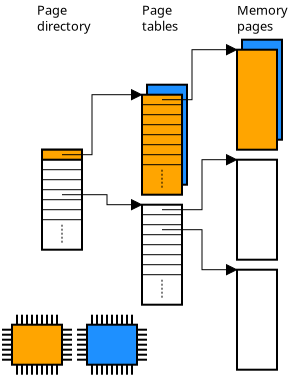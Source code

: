 <?xml version="1.0" encoding="UTF-8"?>
<dia:diagram xmlns:dia="http://www.lysator.liu.se/~alla/dia/">
  <dia:layer name="Background" visible="true">
    <dia:object type="Standard - Box" version="0" id="O0">
      <dia:attribute name="obj_pos">
        <dia:point val="10.25,8"/>
      </dia:attribute>
      <dia:attribute name="obj_bb">
        <dia:rectangle val="10.2,7.95;12.3,13.05"/>
      </dia:attribute>
      <dia:attribute name="elem_corner">
        <dia:point val="10.25,8"/>
      </dia:attribute>
      <dia:attribute name="elem_width">
        <dia:real val="2"/>
      </dia:attribute>
      <dia:attribute name="elem_height">
        <dia:real val="5"/>
      </dia:attribute>
      <dia:attribute name="show_background">
        <dia:boolean val="true"/>
      </dia:attribute>
    </dia:object>
    <dia:object type="Standard - Line" version="0" id="O1">
      <dia:attribute name="obj_pos">
        <dia:point val="10.25,8.5"/>
      </dia:attribute>
      <dia:attribute name="obj_bb">
        <dia:rectangle val="10.225,8.475;12.275,8.525"/>
      </dia:attribute>
      <dia:attribute name="conn_endpoints">
        <dia:point val="10.25,8.5"/>
        <dia:point val="12.25,8.5"/>
      </dia:attribute>
      <dia:attribute name="numcp">
        <dia:int val="1"/>
      </dia:attribute>
      <dia:attribute name="line_width">
        <dia:real val="0.05"/>
      </dia:attribute>
    </dia:object>
    <dia:object type="Standard - Line" version="0" id="O2">
      <dia:attribute name="obj_pos">
        <dia:point val="10.25,9"/>
      </dia:attribute>
      <dia:attribute name="obj_bb">
        <dia:rectangle val="10.225,8.975;12.275,9.025"/>
      </dia:attribute>
      <dia:attribute name="conn_endpoints">
        <dia:point val="10.25,9"/>
        <dia:point val="12.25,9"/>
      </dia:attribute>
      <dia:attribute name="numcp">
        <dia:int val="1"/>
      </dia:attribute>
      <dia:attribute name="line_width">
        <dia:real val="0.05"/>
      </dia:attribute>
    </dia:object>
    <dia:object type="Standard - Line" version="0" id="O3">
      <dia:attribute name="obj_pos">
        <dia:point val="10.25,9.5"/>
      </dia:attribute>
      <dia:attribute name="obj_bb">
        <dia:rectangle val="10.225,9.475;12.275,9.525"/>
      </dia:attribute>
      <dia:attribute name="conn_endpoints">
        <dia:point val="10.25,9.5"/>
        <dia:point val="12.25,9.5"/>
      </dia:attribute>
      <dia:attribute name="numcp">
        <dia:int val="1"/>
      </dia:attribute>
      <dia:attribute name="line_width">
        <dia:real val="0.05"/>
      </dia:attribute>
    </dia:object>
    <dia:object type="Standard - Line" version="0" id="O4">
      <dia:attribute name="obj_pos">
        <dia:point val="10.25,10"/>
      </dia:attribute>
      <dia:attribute name="obj_bb">
        <dia:rectangle val="10.225,9.975;12.275,10.025"/>
      </dia:attribute>
      <dia:attribute name="conn_endpoints">
        <dia:point val="10.25,10"/>
        <dia:point val="12.25,10"/>
      </dia:attribute>
      <dia:attribute name="numcp">
        <dia:int val="1"/>
      </dia:attribute>
      <dia:attribute name="line_width">
        <dia:real val="0.05"/>
      </dia:attribute>
    </dia:object>
    <dia:object type="Standard - Line" version="0" id="O5">
      <dia:attribute name="obj_pos">
        <dia:point val="10.25,10.5"/>
      </dia:attribute>
      <dia:attribute name="obj_bb">
        <dia:rectangle val="10.225,10.475;12.275,10.525"/>
      </dia:attribute>
      <dia:attribute name="conn_endpoints">
        <dia:point val="10.25,10.5"/>
        <dia:point val="12.25,10.5"/>
      </dia:attribute>
      <dia:attribute name="numcp">
        <dia:int val="1"/>
      </dia:attribute>
      <dia:attribute name="line_width">
        <dia:real val="0.05"/>
      </dia:attribute>
      <dia:connections>
        <dia:connection handle="0" to="O0" connection="3"/>
        <dia:connection handle="1" to="O0" connection="4"/>
      </dia:connections>
    </dia:object>
    <dia:object type="Standard - Line" version="0" id="O6">
      <dia:attribute name="obj_pos">
        <dia:point val="10.25,11"/>
      </dia:attribute>
      <dia:attribute name="obj_bb">
        <dia:rectangle val="10.225,10.975;12.275,11.025"/>
      </dia:attribute>
      <dia:attribute name="conn_endpoints">
        <dia:point val="10.25,11"/>
        <dia:point val="12.25,11"/>
      </dia:attribute>
      <dia:attribute name="numcp">
        <dia:int val="1"/>
      </dia:attribute>
      <dia:attribute name="line_width">
        <dia:real val="0.05"/>
      </dia:attribute>
    </dia:object>
    <dia:object type="Standard - Line" version="0" id="O7">
      <dia:attribute name="obj_pos">
        <dia:point val="10.25,11.5"/>
      </dia:attribute>
      <dia:attribute name="obj_bb">
        <dia:rectangle val="10.225,11.475;12.275,11.525"/>
      </dia:attribute>
      <dia:attribute name="conn_endpoints">
        <dia:point val="10.25,11.5"/>
        <dia:point val="12.25,11.5"/>
      </dia:attribute>
      <dia:attribute name="numcp">
        <dia:int val="1"/>
      </dia:attribute>
      <dia:attribute name="line_width">
        <dia:real val="0.05"/>
      </dia:attribute>
    </dia:object>
    <dia:object type="Standard - Box" version="0" id="O8">
      <dia:attribute name="obj_pos">
        <dia:point val="15.25,10.75"/>
      </dia:attribute>
      <dia:attribute name="obj_bb">
        <dia:rectangle val="15.2,10.7;17.3,15.8"/>
      </dia:attribute>
      <dia:attribute name="elem_corner">
        <dia:point val="15.25,10.75"/>
      </dia:attribute>
      <dia:attribute name="elem_width">
        <dia:real val="2"/>
      </dia:attribute>
      <dia:attribute name="elem_height">
        <dia:real val="5"/>
      </dia:attribute>
      <dia:attribute name="show_background">
        <dia:boolean val="true"/>
      </dia:attribute>
    </dia:object>
    <dia:object type="Standard - Line" version="0" id="O9">
      <dia:attribute name="obj_pos">
        <dia:point val="15.25,11.25"/>
      </dia:attribute>
      <dia:attribute name="obj_bb">
        <dia:rectangle val="15.225,11.225;17.275,11.275"/>
      </dia:attribute>
      <dia:attribute name="conn_endpoints">
        <dia:point val="15.25,11.25"/>
        <dia:point val="17.25,11.25"/>
      </dia:attribute>
      <dia:attribute name="numcp">
        <dia:int val="1"/>
      </dia:attribute>
      <dia:attribute name="line_width">
        <dia:real val="0.05"/>
      </dia:attribute>
    </dia:object>
    <dia:object type="Standard - Line" version="0" id="O10">
      <dia:attribute name="obj_pos">
        <dia:point val="15.25,11.75"/>
      </dia:attribute>
      <dia:attribute name="obj_bb">
        <dia:rectangle val="15.225,11.725;17.275,11.775"/>
      </dia:attribute>
      <dia:attribute name="conn_endpoints">
        <dia:point val="15.25,11.75"/>
        <dia:point val="17.25,11.75"/>
      </dia:attribute>
      <dia:attribute name="numcp">
        <dia:int val="1"/>
      </dia:attribute>
      <dia:attribute name="line_width">
        <dia:real val="0.05"/>
      </dia:attribute>
    </dia:object>
    <dia:object type="Standard - Line" version="0" id="O11">
      <dia:attribute name="obj_pos">
        <dia:point val="15.25,12.25"/>
      </dia:attribute>
      <dia:attribute name="obj_bb">
        <dia:rectangle val="15.225,12.225;17.275,12.275"/>
      </dia:attribute>
      <dia:attribute name="conn_endpoints">
        <dia:point val="15.25,12.25"/>
        <dia:point val="17.25,12.25"/>
      </dia:attribute>
      <dia:attribute name="numcp">
        <dia:int val="1"/>
      </dia:attribute>
      <dia:attribute name="line_width">
        <dia:real val="0.05"/>
      </dia:attribute>
    </dia:object>
    <dia:object type="Standard - Line" version="0" id="O12">
      <dia:attribute name="obj_pos">
        <dia:point val="15.25,12.75"/>
      </dia:attribute>
      <dia:attribute name="obj_bb">
        <dia:rectangle val="15.225,12.725;17.275,12.775"/>
      </dia:attribute>
      <dia:attribute name="conn_endpoints">
        <dia:point val="15.25,12.75"/>
        <dia:point val="17.25,12.75"/>
      </dia:attribute>
      <dia:attribute name="numcp">
        <dia:int val="1"/>
      </dia:attribute>
      <dia:attribute name="line_width">
        <dia:real val="0.05"/>
      </dia:attribute>
    </dia:object>
    <dia:object type="Standard - Line" version="0" id="O13">
      <dia:attribute name="obj_pos">
        <dia:point val="15.25,13.25"/>
      </dia:attribute>
      <dia:attribute name="obj_bb">
        <dia:rectangle val="15.225,13.225;17.275,13.275"/>
      </dia:attribute>
      <dia:attribute name="conn_endpoints">
        <dia:point val="15.25,13.25"/>
        <dia:point val="17.25,13.25"/>
      </dia:attribute>
      <dia:attribute name="numcp">
        <dia:int val="1"/>
      </dia:attribute>
      <dia:attribute name="line_width">
        <dia:real val="0.05"/>
      </dia:attribute>
      <dia:connections>
        <dia:connection handle="0" to="O8" connection="3"/>
        <dia:connection handle="1" to="O8" connection="4"/>
      </dia:connections>
    </dia:object>
    <dia:object type="Standard - Line" version="0" id="O14">
      <dia:attribute name="obj_pos">
        <dia:point val="15.25,13.75"/>
      </dia:attribute>
      <dia:attribute name="obj_bb">
        <dia:rectangle val="15.225,13.725;17.275,13.775"/>
      </dia:attribute>
      <dia:attribute name="conn_endpoints">
        <dia:point val="15.25,13.75"/>
        <dia:point val="17.25,13.75"/>
      </dia:attribute>
      <dia:attribute name="numcp">
        <dia:int val="1"/>
      </dia:attribute>
      <dia:attribute name="line_width">
        <dia:real val="0.05"/>
      </dia:attribute>
    </dia:object>
    <dia:object type="Standard - Line" version="0" id="O15">
      <dia:attribute name="obj_pos">
        <dia:point val="15.25,14.25"/>
      </dia:attribute>
      <dia:attribute name="obj_bb">
        <dia:rectangle val="15.225,14.225;17.275,14.275"/>
      </dia:attribute>
      <dia:attribute name="conn_endpoints">
        <dia:point val="15.25,14.25"/>
        <dia:point val="17.25,14.25"/>
      </dia:attribute>
      <dia:attribute name="numcp">
        <dia:int val="1"/>
      </dia:attribute>
      <dia:attribute name="line_width">
        <dia:real val="0.05"/>
      </dia:attribute>
    </dia:object>
    <dia:object type="Standard - PolyLine" version="0" id="O16">
      <dia:attribute name="obj_pos">
        <dia:point val="11.25,10.25"/>
      </dia:attribute>
      <dia:attribute name="obj_bb">
        <dia:rectangle val="11.225,10.225;15.275,11.25"/>
      </dia:attribute>
      <dia:attribute name="poly_points">
        <dia:point val="11.25,10.25"/>
        <dia:point val="13.5,10.25"/>
        <dia:point val="13.5,10.75"/>
        <dia:point val="15.25,10.75"/>
      </dia:attribute>
      <dia:attribute name="line_width">
        <dia:real val="0.05"/>
      </dia:attribute>
      <dia:attribute name="end_arrow">
        <dia:enum val="3"/>
      </dia:attribute>
      <dia:attribute name="end_arrow_length">
        <dia:real val="0.5"/>
      </dia:attribute>
      <dia:attribute name="end_arrow_width">
        <dia:real val="0.5"/>
      </dia:attribute>
      <dia:connections>
        <dia:connection handle="3" to="O8" connection="0"/>
      </dia:connections>
    </dia:object>
    <dia:object type="Standard - Line" version="0" id="O17">
      <dia:attribute name="obj_pos">
        <dia:point val="11.25,11.75"/>
      </dia:attribute>
      <dia:attribute name="obj_bb">
        <dia:rectangle val="11.225,11.725;11.275,12.775"/>
      </dia:attribute>
      <dia:attribute name="conn_endpoints">
        <dia:point val="11.25,11.75"/>
        <dia:point val="11.25,12.75"/>
      </dia:attribute>
      <dia:attribute name="numcp">
        <dia:int val="1"/>
      </dia:attribute>
      <dia:attribute name="line_width">
        <dia:real val="0.05"/>
      </dia:attribute>
      <dia:attribute name="line_style">
        <dia:enum val="4"/>
      </dia:attribute>
    </dia:object>
    <dia:object type="Standard - Text" version="0" id="O18">
      <dia:attribute name="obj_pos">
        <dia:point val="10,1.25"/>
      </dia:attribute>
      <dia:attribute name="obj_bb">
        <dia:rectangle val="10,0.6;12.75,2.35"/>
      </dia:attribute>
      <dia:attribute name="text">
        <dia:composite type="text">
          <dia:attribute name="string">
            <dia:string>#Page
directory#</dia:string>
          </dia:attribute>
          <dia:attribute name="font">
            <dia:font family="sans" style="0" name="Helvetica"/>
          </dia:attribute>
          <dia:attribute name="height">
            <dia:real val="0.8"/>
          </dia:attribute>
          <dia:attribute name="pos">
            <dia:point val="10,1.25"/>
          </dia:attribute>
          <dia:attribute name="color">
            <dia:color val="#000000"/>
          </dia:attribute>
          <dia:attribute name="alignment">
            <dia:enum val="0"/>
          </dia:attribute>
        </dia:composite>
      </dia:attribute>
    </dia:object>
    <dia:object type="Standard - Text" version="0" id="O19">
      <dia:attribute name="obj_pos">
        <dia:point val="15.25,1.25"/>
      </dia:attribute>
      <dia:attribute name="obj_bb">
        <dia:rectangle val="15.25,0.6;17.2,2.35"/>
      </dia:attribute>
      <dia:attribute name="text">
        <dia:composite type="text">
          <dia:attribute name="string">
            <dia:string>#Page
tables#</dia:string>
          </dia:attribute>
          <dia:attribute name="font">
            <dia:font family="sans" style="0" name="Helvetica"/>
          </dia:attribute>
          <dia:attribute name="height">
            <dia:real val="0.8"/>
          </dia:attribute>
          <dia:attribute name="pos">
            <dia:point val="15.25,1.25"/>
          </dia:attribute>
          <dia:attribute name="color">
            <dia:color val="#000000"/>
          </dia:attribute>
          <dia:attribute name="alignment">
            <dia:enum val="0"/>
          </dia:attribute>
        </dia:composite>
      </dia:attribute>
    </dia:object>
    <dia:object type="Standard - Text" version="0" id="O20">
      <dia:attribute name="obj_pos">
        <dia:point val="20,1.25"/>
      </dia:attribute>
      <dia:attribute name="obj_bb">
        <dia:rectangle val="20,0.6;22.45,2.35"/>
      </dia:attribute>
      <dia:attribute name="text">
        <dia:composite type="text">
          <dia:attribute name="string">
            <dia:string>#Memory
pages#</dia:string>
          </dia:attribute>
          <dia:attribute name="font">
            <dia:font family="sans" style="0" name="Helvetica"/>
          </dia:attribute>
          <dia:attribute name="height">
            <dia:real val="0.8"/>
          </dia:attribute>
          <dia:attribute name="pos">
            <dia:point val="20,1.25"/>
          </dia:attribute>
          <dia:attribute name="color">
            <dia:color val="#000000"/>
          </dia:attribute>
          <dia:attribute name="alignment">
            <dia:enum val="0"/>
          </dia:attribute>
        </dia:composite>
      </dia:attribute>
    </dia:object>
    <dia:object type="Standard - Box" version="0" id="O21">
      <dia:attribute name="obj_pos">
        <dia:point val="20,8.5"/>
      </dia:attribute>
      <dia:attribute name="obj_bb">
        <dia:rectangle val="19.95,8.45;22.05,13.55"/>
      </dia:attribute>
      <dia:attribute name="elem_corner">
        <dia:point val="20,8.5"/>
      </dia:attribute>
      <dia:attribute name="elem_width">
        <dia:real val="2"/>
      </dia:attribute>
      <dia:attribute name="elem_height">
        <dia:real val="5"/>
      </dia:attribute>
      <dia:attribute name="show_background">
        <dia:boolean val="true"/>
      </dia:attribute>
    </dia:object>
    <dia:object type="Standard - PolyLine" version="0" id="O22">
      <dia:attribute name="obj_pos">
        <dia:point val="16.25,11"/>
      </dia:attribute>
      <dia:attribute name="obj_bb">
        <dia:rectangle val="16.225,8;20.025,11.025"/>
      </dia:attribute>
      <dia:attribute name="poly_points">
        <dia:point val="16.25,11"/>
        <dia:point val="18.25,11"/>
        <dia:point val="18.25,8.5"/>
        <dia:point val="20,8.5"/>
      </dia:attribute>
      <dia:attribute name="line_width">
        <dia:real val="0.05"/>
      </dia:attribute>
      <dia:attribute name="end_arrow">
        <dia:enum val="3"/>
      </dia:attribute>
      <dia:attribute name="end_arrow_length">
        <dia:real val="0.5"/>
      </dia:attribute>
      <dia:attribute name="end_arrow_width">
        <dia:real val="0.5"/>
      </dia:attribute>
      <dia:connections>
        <dia:connection handle="3" to="O21" connection="0"/>
      </dia:connections>
    </dia:object>
    <dia:object type="Standard - Box" version="0" id="O23">
      <dia:attribute name="obj_pos">
        <dia:point val="20,14"/>
      </dia:attribute>
      <dia:attribute name="obj_bb">
        <dia:rectangle val="19.95,13.95;22.05,19.05"/>
      </dia:attribute>
      <dia:attribute name="elem_corner">
        <dia:point val="20,14"/>
      </dia:attribute>
      <dia:attribute name="elem_width">
        <dia:real val="2"/>
      </dia:attribute>
      <dia:attribute name="elem_height">
        <dia:real val="5"/>
      </dia:attribute>
      <dia:attribute name="show_background">
        <dia:boolean val="true"/>
      </dia:attribute>
    </dia:object>
    <dia:object type="Standard - PolyLine" version="0" id="O24">
      <dia:attribute name="obj_pos">
        <dia:point val="16.25,12"/>
      </dia:attribute>
      <dia:attribute name="obj_bb">
        <dia:rectangle val="16.225,11.975;20.025,14.5"/>
      </dia:attribute>
      <dia:attribute name="poly_points">
        <dia:point val="16.25,12"/>
        <dia:point val="18.25,12"/>
        <dia:point val="18.25,14"/>
        <dia:point val="20,14"/>
      </dia:attribute>
      <dia:attribute name="line_width">
        <dia:real val="0.05"/>
      </dia:attribute>
      <dia:attribute name="end_arrow">
        <dia:enum val="3"/>
      </dia:attribute>
      <dia:attribute name="end_arrow_length">
        <dia:real val="0.5"/>
      </dia:attribute>
      <dia:attribute name="end_arrow_width">
        <dia:real val="0.5"/>
      </dia:attribute>
      <dia:connections>
        <dia:connection handle="3" to="O23" connection="0"/>
      </dia:connections>
    </dia:object>
    <dia:object type="Standard - Line" version="0" id="O25">
      <dia:attribute name="obj_pos">
        <dia:point val="16.25,14.5"/>
      </dia:attribute>
      <dia:attribute name="obj_bb">
        <dia:rectangle val="16.225,14.475;16.275,15.525"/>
      </dia:attribute>
      <dia:attribute name="conn_endpoints">
        <dia:point val="16.25,14.5"/>
        <dia:point val="16.25,15.5"/>
      </dia:attribute>
      <dia:attribute name="numcp">
        <dia:int val="1"/>
      </dia:attribute>
      <dia:attribute name="line_width">
        <dia:real val="0.05"/>
      </dia:attribute>
      <dia:attribute name="line_style">
        <dia:enum val="4"/>
      </dia:attribute>
    </dia:object>
    <dia:object type="Standard - Box" version="0" id="O26">
      <dia:attribute name="obj_pos">
        <dia:point val="8.75,16.75"/>
      </dia:attribute>
      <dia:attribute name="obj_bb">
        <dia:rectangle val="8.7,16.7;11.3,18.8"/>
      </dia:attribute>
      <dia:attribute name="elem_corner">
        <dia:point val="8.75,16.75"/>
      </dia:attribute>
      <dia:attribute name="elem_width">
        <dia:real val="2.5"/>
      </dia:attribute>
      <dia:attribute name="elem_height">
        <dia:real val="2"/>
      </dia:attribute>
      <dia:attribute name="inner_color">
        <dia:color val="#ffa500"/>
      </dia:attribute>
      <dia:attribute name="show_background">
        <dia:boolean val="true"/>
      </dia:attribute>
    </dia:object>
    <dia:object type="Standard - Line" version="0" id="O27">
      <dia:attribute name="obj_pos">
        <dia:point val="9,16.75"/>
      </dia:attribute>
      <dia:attribute name="obj_bb">
        <dia:rectangle val="8.95,16.2;9.05,16.8"/>
      </dia:attribute>
      <dia:attribute name="conn_endpoints">
        <dia:point val="9,16.75"/>
        <dia:point val="9,16.25"/>
      </dia:attribute>
      <dia:attribute name="numcp">
        <dia:int val="1"/>
      </dia:attribute>
    </dia:object>
    <dia:object type="Standard - Line" version="0" id="O28">
      <dia:attribute name="obj_pos">
        <dia:point val="9.25,16.75"/>
      </dia:attribute>
      <dia:attribute name="obj_bb">
        <dia:rectangle val="9.2,16.2;9.3,16.8"/>
      </dia:attribute>
      <dia:attribute name="conn_endpoints">
        <dia:point val="9.25,16.75"/>
        <dia:point val="9.25,16.25"/>
      </dia:attribute>
      <dia:attribute name="numcp">
        <dia:int val="1"/>
      </dia:attribute>
    </dia:object>
    <dia:object type="Standard - Line" version="0" id="O29">
      <dia:attribute name="obj_pos">
        <dia:point val="9.5,16.75"/>
      </dia:attribute>
      <dia:attribute name="obj_bb">
        <dia:rectangle val="9.45,16.2;9.55,16.8"/>
      </dia:attribute>
      <dia:attribute name="conn_endpoints">
        <dia:point val="9.5,16.75"/>
        <dia:point val="9.5,16.25"/>
      </dia:attribute>
      <dia:attribute name="numcp">
        <dia:int val="1"/>
      </dia:attribute>
    </dia:object>
    <dia:object type="Standard - Line" version="0" id="O30">
      <dia:attribute name="obj_pos">
        <dia:point val="9.75,16.75"/>
      </dia:attribute>
      <dia:attribute name="obj_bb">
        <dia:rectangle val="9.7,16.2;9.8,16.8"/>
      </dia:attribute>
      <dia:attribute name="conn_endpoints">
        <dia:point val="9.75,16.75"/>
        <dia:point val="9.75,16.25"/>
      </dia:attribute>
      <dia:attribute name="numcp">
        <dia:int val="1"/>
      </dia:attribute>
    </dia:object>
    <dia:object type="Standard - Line" version="0" id="O31">
      <dia:attribute name="obj_pos">
        <dia:point val="10,16.75"/>
      </dia:attribute>
      <dia:attribute name="obj_bb">
        <dia:rectangle val="9.95,16.2;10.05,16.8"/>
      </dia:attribute>
      <dia:attribute name="conn_endpoints">
        <dia:point val="10,16.75"/>
        <dia:point val="10,16.25"/>
      </dia:attribute>
      <dia:attribute name="numcp">
        <dia:int val="1"/>
      </dia:attribute>
      <dia:connections>
        <dia:connection handle="0" to="O26" connection="1"/>
      </dia:connections>
    </dia:object>
    <dia:object type="Standard - Line" version="0" id="O32">
      <dia:attribute name="obj_pos">
        <dia:point val="10.25,16.75"/>
      </dia:attribute>
      <dia:attribute name="obj_bb">
        <dia:rectangle val="10.2,16.2;10.3,16.8"/>
      </dia:attribute>
      <dia:attribute name="conn_endpoints">
        <dia:point val="10.25,16.75"/>
        <dia:point val="10.25,16.25"/>
      </dia:attribute>
      <dia:attribute name="numcp">
        <dia:int val="1"/>
      </dia:attribute>
    </dia:object>
    <dia:object type="Standard - Line" version="0" id="O33">
      <dia:attribute name="obj_pos">
        <dia:point val="10.5,16.75"/>
      </dia:attribute>
      <dia:attribute name="obj_bb">
        <dia:rectangle val="10.45,16.2;10.55,16.8"/>
      </dia:attribute>
      <dia:attribute name="conn_endpoints">
        <dia:point val="10.5,16.75"/>
        <dia:point val="10.5,16.25"/>
      </dia:attribute>
      <dia:attribute name="numcp">
        <dia:int val="1"/>
      </dia:attribute>
    </dia:object>
    <dia:object type="Standard - Line" version="0" id="O34">
      <dia:attribute name="obj_pos">
        <dia:point val="10.75,16.75"/>
      </dia:attribute>
      <dia:attribute name="obj_bb">
        <dia:rectangle val="10.7,16.2;10.8,16.8"/>
      </dia:attribute>
      <dia:attribute name="conn_endpoints">
        <dia:point val="10.75,16.75"/>
        <dia:point val="10.75,16.25"/>
      </dia:attribute>
      <dia:attribute name="numcp">
        <dia:int val="1"/>
      </dia:attribute>
    </dia:object>
    <dia:object type="Standard - Line" version="0" id="O35">
      <dia:attribute name="obj_pos">
        <dia:point val="11,16.75"/>
      </dia:attribute>
      <dia:attribute name="obj_bb">
        <dia:rectangle val="10.95,16.2;11.05,16.8"/>
      </dia:attribute>
      <dia:attribute name="conn_endpoints">
        <dia:point val="11,16.75"/>
        <dia:point val="11,16.25"/>
      </dia:attribute>
      <dia:attribute name="numcp">
        <dia:int val="1"/>
      </dia:attribute>
    </dia:object>
    <dia:object type="Standard - Line" version="0" id="O36">
      <dia:attribute name="obj_pos">
        <dia:point val="8.75,17"/>
      </dia:attribute>
      <dia:attribute name="obj_bb">
        <dia:rectangle val="8.2,16.95;8.8,17.05"/>
      </dia:attribute>
      <dia:attribute name="conn_endpoints">
        <dia:point val="8.75,17"/>
        <dia:point val="8.25,17"/>
      </dia:attribute>
      <dia:attribute name="numcp">
        <dia:int val="1"/>
      </dia:attribute>
    </dia:object>
    <dia:object type="Standard - Line" version="0" id="O37">
      <dia:attribute name="obj_pos">
        <dia:point val="8.75,17.25"/>
      </dia:attribute>
      <dia:attribute name="obj_bb">
        <dia:rectangle val="8.2,17.2;8.8,17.3"/>
      </dia:attribute>
      <dia:attribute name="conn_endpoints">
        <dia:point val="8.75,17.25"/>
        <dia:point val="8.25,17.25"/>
      </dia:attribute>
      <dia:attribute name="numcp">
        <dia:int val="1"/>
      </dia:attribute>
    </dia:object>
    <dia:object type="Standard - Line" version="0" id="O38">
      <dia:attribute name="obj_pos">
        <dia:point val="8.75,17.5"/>
      </dia:attribute>
      <dia:attribute name="obj_bb">
        <dia:rectangle val="8.2,17.45;8.8,17.55"/>
      </dia:attribute>
      <dia:attribute name="conn_endpoints">
        <dia:point val="8.75,17.5"/>
        <dia:point val="8.25,17.5"/>
      </dia:attribute>
      <dia:attribute name="numcp">
        <dia:int val="1"/>
      </dia:attribute>
    </dia:object>
    <dia:object type="Standard - Line" version="0" id="O39">
      <dia:attribute name="obj_pos">
        <dia:point val="8.75,17.75"/>
      </dia:attribute>
      <dia:attribute name="obj_bb">
        <dia:rectangle val="8.2,17.7;8.8,17.8"/>
      </dia:attribute>
      <dia:attribute name="conn_endpoints">
        <dia:point val="8.75,17.75"/>
        <dia:point val="8.25,17.75"/>
      </dia:attribute>
      <dia:attribute name="numcp">
        <dia:int val="1"/>
      </dia:attribute>
      <dia:connections>
        <dia:connection handle="0" to="O26" connection="3"/>
      </dia:connections>
    </dia:object>
    <dia:object type="Standard - Line" version="0" id="O40">
      <dia:attribute name="obj_pos">
        <dia:point val="8.75,18"/>
      </dia:attribute>
      <dia:attribute name="obj_bb">
        <dia:rectangle val="8.2,17.95;8.8,18.05"/>
      </dia:attribute>
      <dia:attribute name="conn_endpoints">
        <dia:point val="8.75,18"/>
        <dia:point val="8.25,18"/>
      </dia:attribute>
      <dia:attribute name="numcp">
        <dia:int val="1"/>
      </dia:attribute>
    </dia:object>
    <dia:object type="Standard - Line" version="0" id="O41">
      <dia:attribute name="obj_pos">
        <dia:point val="8.75,18.25"/>
      </dia:attribute>
      <dia:attribute name="obj_bb">
        <dia:rectangle val="8.2,18.2;8.8,18.3"/>
      </dia:attribute>
      <dia:attribute name="conn_endpoints">
        <dia:point val="8.75,18.25"/>
        <dia:point val="8.25,18.25"/>
      </dia:attribute>
      <dia:attribute name="numcp">
        <dia:int val="1"/>
      </dia:attribute>
    </dia:object>
    <dia:object type="Standard - Line" version="0" id="O42">
      <dia:attribute name="obj_pos">
        <dia:point val="8.75,18.5"/>
      </dia:attribute>
      <dia:attribute name="obj_bb">
        <dia:rectangle val="8.2,18.45;8.8,18.55"/>
      </dia:attribute>
      <dia:attribute name="conn_endpoints">
        <dia:point val="8.75,18.5"/>
        <dia:point val="8.25,18.5"/>
      </dia:attribute>
      <dia:attribute name="numcp">
        <dia:int val="1"/>
      </dia:attribute>
    </dia:object>
    <dia:object type="Standard - Line" version="0" id="O43">
      <dia:attribute name="obj_pos">
        <dia:point val="11.75,17"/>
      </dia:attribute>
      <dia:attribute name="obj_bb">
        <dia:rectangle val="11.2,16.95;11.8,17.05"/>
      </dia:attribute>
      <dia:attribute name="conn_endpoints">
        <dia:point val="11.75,17"/>
        <dia:point val="11.25,17"/>
      </dia:attribute>
      <dia:attribute name="numcp">
        <dia:int val="1"/>
      </dia:attribute>
    </dia:object>
    <dia:object type="Standard - Line" version="0" id="O44">
      <dia:attribute name="obj_pos">
        <dia:point val="11.75,17.25"/>
      </dia:attribute>
      <dia:attribute name="obj_bb">
        <dia:rectangle val="11.2,17.2;11.8,17.3"/>
      </dia:attribute>
      <dia:attribute name="conn_endpoints">
        <dia:point val="11.75,17.25"/>
        <dia:point val="11.25,17.25"/>
      </dia:attribute>
      <dia:attribute name="numcp">
        <dia:int val="1"/>
      </dia:attribute>
    </dia:object>
    <dia:object type="Standard - Line" version="0" id="O45">
      <dia:attribute name="obj_pos">
        <dia:point val="11.75,17.5"/>
      </dia:attribute>
      <dia:attribute name="obj_bb">
        <dia:rectangle val="11.2,17.45;11.8,17.55"/>
      </dia:attribute>
      <dia:attribute name="conn_endpoints">
        <dia:point val="11.75,17.5"/>
        <dia:point val="11.25,17.5"/>
      </dia:attribute>
      <dia:attribute name="numcp">
        <dia:int val="1"/>
      </dia:attribute>
    </dia:object>
    <dia:object type="Standard - Line" version="0" id="O46">
      <dia:attribute name="obj_pos">
        <dia:point val="11.75,17.75"/>
      </dia:attribute>
      <dia:attribute name="obj_bb">
        <dia:rectangle val="11.2,17.7;11.8,17.8"/>
      </dia:attribute>
      <dia:attribute name="conn_endpoints">
        <dia:point val="11.75,17.75"/>
        <dia:point val="11.25,17.75"/>
      </dia:attribute>
      <dia:attribute name="numcp">
        <dia:int val="1"/>
      </dia:attribute>
      <dia:connections>
        <dia:connection handle="1" to="O26" connection="4"/>
      </dia:connections>
    </dia:object>
    <dia:object type="Standard - Line" version="0" id="O47">
      <dia:attribute name="obj_pos">
        <dia:point val="11.75,18"/>
      </dia:attribute>
      <dia:attribute name="obj_bb">
        <dia:rectangle val="11.2,17.95;11.8,18.05"/>
      </dia:attribute>
      <dia:attribute name="conn_endpoints">
        <dia:point val="11.75,18"/>
        <dia:point val="11.25,18"/>
      </dia:attribute>
      <dia:attribute name="numcp">
        <dia:int val="1"/>
      </dia:attribute>
    </dia:object>
    <dia:object type="Standard - Line" version="0" id="O48">
      <dia:attribute name="obj_pos">
        <dia:point val="11.75,18.25"/>
      </dia:attribute>
      <dia:attribute name="obj_bb">
        <dia:rectangle val="11.2,18.2;11.8,18.3"/>
      </dia:attribute>
      <dia:attribute name="conn_endpoints">
        <dia:point val="11.75,18.25"/>
        <dia:point val="11.25,18.25"/>
      </dia:attribute>
      <dia:attribute name="numcp">
        <dia:int val="1"/>
      </dia:attribute>
    </dia:object>
    <dia:object type="Standard - Line" version="0" id="O49">
      <dia:attribute name="obj_pos">
        <dia:point val="11.75,18.5"/>
      </dia:attribute>
      <dia:attribute name="obj_bb">
        <dia:rectangle val="11.2,18.45;11.8,18.55"/>
      </dia:attribute>
      <dia:attribute name="conn_endpoints">
        <dia:point val="11.75,18.5"/>
        <dia:point val="11.25,18.5"/>
      </dia:attribute>
      <dia:attribute name="numcp">
        <dia:int val="1"/>
      </dia:attribute>
    </dia:object>
    <dia:object type="Standard - Line" version="0" id="O50">
      <dia:attribute name="obj_pos">
        <dia:point val="9,19.25"/>
      </dia:attribute>
      <dia:attribute name="obj_bb">
        <dia:rectangle val="8.95,18.7;9.05,19.3"/>
      </dia:attribute>
      <dia:attribute name="conn_endpoints">
        <dia:point val="9,19.25"/>
        <dia:point val="9,18.75"/>
      </dia:attribute>
      <dia:attribute name="numcp">
        <dia:int val="1"/>
      </dia:attribute>
    </dia:object>
    <dia:object type="Standard - Line" version="0" id="O51">
      <dia:attribute name="obj_pos">
        <dia:point val="9.25,19.25"/>
      </dia:attribute>
      <dia:attribute name="obj_bb">
        <dia:rectangle val="9.2,18.7;9.3,19.3"/>
      </dia:attribute>
      <dia:attribute name="conn_endpoints">
        <dia:point val="9.25,19.25"/>
        <dia:point val="9.25,18.75"/>
      </dia:attribute>
      <dia:attribute name="numcp">
        <dia:int val="1"/>
      </dia:attribute>
    </dia:object>
    <dia:object type="Standard - Line" version="0" id="O52">
      <dia:attribute name="obj_pos">
        <dia:point val="9.5,19.25"/>
      </dia:attribute>
      <dia:attribute name="obj_bb">
        <dia:rectangle val="9.45,18.7;9.55,19.3"/>
      </dia:attribute>
      <dia:attribute name="conn_endpoints">
        <dia:point val="9.5,19.25"/>
        <dia:point val="9.5,18.75"/>
      </dia:attribute>
      <dia:attribute name="numcp">
        <dia:int val="1"/>
      </dia:attribute>
    </dia:object>
    <dia:object type="Standard - Line" version="0" id="O53">
      <dia:attribute name="obj_pos">
        <dia:point val="9.75,19.25"/>
      </dia:attribute>
      <dia:attribute name="obj_bb">
        <dia:rectangle val="9.7,18.7;9.8,19.3"/>
      </dia:attribute>
      <dia:attribute name="conn_endpoints">
        <dia:point val="9.75,19.25"/>
        <dia:point val="9.75,18.75"/>
      </dia:attribute>
      <dia:attribute name="numcp">
        <dia:int val="1"/>
      </dia:attribute>
    </dia:object>
    <dia:object type="Standard - Line" version="0" id="O54">
      <dia:attribute name="obj_pos">
        <dia:point val="10,19.25"/>
      </dia:attribute>
      <dia:attribute name="obj_bb">
        <dia:rectangle val="9.95,18.7;10.05,19.3"/>
      </dia:attribute>
      <dia:attribute name="conn_endpoints">
        <dia:point val="10,19.25"/>
        <dia:point val="10,18.75"/>
      </dia:attribute>
      <dia:attribute name="numcp">
        <dia:int val="1"/>
      </dia:attribute>
      <dia:connections>
        <dia:connection handle="1" to="O26" connection="6"/>
      </dia:connections>
    </dia:object>
    <dia:object type="Standard - Line" version="0" id="O55">
      <dia:attribute name="obj_pos">
        <dia:point val="10.25,19.25"/>
      </dia:attribute>
      <dia:attribute name="obj_bb">
        <dia:rectangle val="10.2,18.7;10.3,19.3"/>
      </dia:attribute>
      <dia:attribute name="conn_endpoints">
        <dia:point val="10.25,19.25"/>
        <dia:point val="10.25,18.75"/>
      </dia:attribute>
      <dia:attribute name="numcp">
        <dia:int val="1"/>
      </dia:attribute>
    </dia:object>
    <dia:object type="Standard - Line" version="0" id="O56">
      <dia:attribute name="obj_pos">
        <dia:point val="10.5,19.25"/>
      </dia:attribute>
      <dia:attribute name="obj_bb">
        <dia:rectangle val="10.45,18.7;10.55,19.3"/>
      </dia:attribute>
      <dia:attribute name="conn_endpoints">
        <dia:point val="10.5,19.25"/>
        <dia:point val="10.5,18.75"/>
      </dia:attribute>
      <dia:attribute name="numcp">
        <dia:int val="1"/>
      </dia:attribute>
    </dia:object>
    <dia:object type="Standard - Line" version="0" id="O57">
      <dia:attribute name="obj_pos">
        <dia:point val="10.75,19.25"/>
      </dia:attribute>
      <dia:attribute name="obj_bb">
        <dia:rectangle val="10.7,18.7;10.8,19.3"/>
      </dia:attribute>
      <dia:attribute name="conn_endpoints">
        <dia:point val="10.75,19.25"/>
        <dia:point val="10.75,18.75"/>
      </dia:attribute>
      <dia:attribute name="numcp">
        <dia:int val="1"/>
      </dia:attribute>
    </dia:object>
    <dia:object type="Standard - Line" version="0" id="O58">
      <dia:attribute name="obj_pos">
        <dia:point val="11,19.25"/>
      </dia:attribute>
      <dia:attribute name="obj_bb">
        <dia:rectangle val="10.95,18.7;11.05,19.3"/>
      </dia:attribute>
      <dia:attribute name="conn_endpoints">
        <dia:point val="11,19.25"/>
        <dia:point val="11,18.75"/>
      </dia:attribute>
      <dia:attribute name="numcp">
        <dia:int val="1"/>
      </dia:attribute>
    </dia:object>
    <dia:object type="Standard - Box" version="0" id="O59">
      <dia:attribute name="obj_pos">
        <dia:point val="12.5,16.75"/>
      </dia:attribute>
      <dia:attribute name="obj_bb">
        <dia:rectangle val="12.45,16.7;15.05,18.8"/>
      </dia:attribute>
      <dia:attribute name="elem_corner">
        <dia:point val="12.5,16.75"/>
      </dia:attribute>
      <dia:attribute name="elem_width">
        <dia:real val="2.5"/>
      </dia:attribute>
      <dia:attribute name="elem_height">
        <dia:real val="2"/>
      </dia:attribute>
      <dia:attribute name="inner_color">
        <dia:color val="#1e90ff"/>
      </dia:attribute>
      <dia:attribute name="show_background">
        <dia:boolean val="true"/>
      </dia:attribute>
    </dia:object>
    <dia:object type="Standard - Line" version="0" id="O60">
      <dia:attribute name="obj_pos">
        <dia:point val="12.75,16.75"/>
      </dia:attribute>
      <dia:attribute name="obj_bb">
        <dia:rectangle val="12.7,16.2;12.8,16.8"/>
      </dia:attribute>
      <dia:attribute name="conn_endpoints">
        <dia:point val="12.75,16.75"/>
        <dia:point val="12.75,16.25"/>
      </dia:attribute>
      <dia:attribute name="numcp">
        <dia:int val="1"/>
      </dia:attribute>
    </dia:object>
    <dia:object type="Standard - Line" version="0" id="O61">
      <dia:attribute name="obj_pos">
        <dia:point val="13,16.75"/>
      </dia:attribute>
      <dia:attribute name="obj_bb">
        <dia:rectangle val="12.95,16.2;13.05,16.8"/>
      </dia:attribute>
      <dia:attribute name="conn_endpoints">
        <dia:point val="13,16.75"/>
        <dia:point val="13,16.25"/>
      </dia:attribute>
      <dia:attribute name="numcp">
        <dia:int val="1"/>
      </dia:attribute>
    </dia:object>
    <dia:object type="Standard - Line" version="0" id="O62">
      <dia:attribute name="obj_pos">
        <dia:point val="13.25,16.75"/>
      </dia:attribute>
      <dia:attribute name="obj_bb">
        <dia:rectangle val="13.2,16.2;13.3,16.8"/>
      </dia:attribute>
      <dia:attribute name="conn_endpoints">
        <dia:point val="13.25,16.75"/>
        <dia:point val="13.25,16.25"/>
      </dia:attribute>
      <dia:attribute name="numcp">
        <dia:int val="1"/>
      </dia:attribute>
    </dia:object>
    <dia:object type="Standard - Line" version="0" id="O63">
      <dia:attribute name="obj_pos">
        <dia:point val="13.5,16.75"/>
      </dia:attribute>
      <dia:attribute name="obj_bb">
        <dia:rectangle val="13.45,16.2;13.55,16.8"/>
      </dia:attribute>
      <dia:attribute name="conn_endpoints">
        <dia:point val="13.5,16.75"/>
        <dia:point val="13.5,16.25"/>
      </dia:attribute>
      <dia:attribute name="numcp">
        <dia:int val="1"/>
      </dia:attribute>
    </dia:object>
    <dia:object type="Standard - Line" version="0" id="O64">
      <dia:attribute name="obj_pos">
        <dia:point val="13.75,16.75"/>
      </dia:attribute>
      <dia:attribute name="obj_bb">
        <dia:rectangle val="13.7,16.2;13.8,16.8"/>
      </dia:attribute>
      <dia:attribute name="conn_endpoints">
        <dia:point val="13.75,16.75"/>
        <dia:point val="13.75,16.25"/>
      </dia:attribute>
      <dia:attribute name="numcp">
        <dia:int val="1"/>
      </dia:attribute>
      <dia:connections>
        <dia:connection handle="0" to="O59" connection="1"/>
      </dia:connections>
    </dia:object>
    <dia:object type="Standard - Line" version="0" id="O65">
      <dia:attribute name="obj_pos">
        <dia:point val="14,16.75"/>
      </dia:attribute>
      <dia:attribute name="obj_bb">
        <dia:rectangle val="13.95,16.2;14.05,16.8"/>
      </dia:attribute>
      <dia:attribute name="conn_endpoints">
        <dia:point val="14,16.75"/>
        <dia:point val="14,16.25"/>
      </dia:attribute>
      <dia:attribute name="numcp">
        <dia:int val="1"/>
      </dia:attribute>
    </dia:object>
    <dia:object type="Standard - Line" version="0" id="O66">
      <dia:attribute name="obj_pos">
        <dia:point val="14.25,16.75"/>
      </dia:attribute>
      <dia:attribute name="obj_bb">
        <dia:rectangle val="14.2,16.2;14.3,16.8"/>
      </dia:attribute>
      <dia:attribute name="conn_endpoints">
        <dia:point val="14.25,16.75"/>
        <dia:point val="14.25,16.25"/>
      </dia:attribute>
      <dia:attribute name="numcp">
        <dia:int val="1"/>
      </dia:attribute>
    </dia:object>
    <dia:object type="Standard - Line" version="0" id="O67">
      <dia:attribute name="obj_pos">
        <dia:point val="14.5,16.75"/>
      </dia:attribute>
      <dia:attribute name="obj_bb">
        <dia:rectangle val="14.45,16.2;14.55,16.8"/>
      </dia:attribute>
      <dia:attribute name="conn_endpoints">
        <dia:point val="14.5,16.75"/>
        <dia:point val="14.5,16.25"/>
      </dia:attribute>
      <dia:attribute name="numcp">
        <dia:int val="1"/>
      </dia:attribute>
    </dia:object>
    <dia:object type="Standard - Line" version="0" id="O68">
      <dia:attribute name="obj_pos">
        <dia:point val="14.75,16.75"/>
      </dia:attribute>
      <dia:attribute name="obj_bb">
        <dia:rectangle val="14.7,16.2;14.8,16.8"/>
      </dia:attribute>
      <dia:attribute name="conn_endpoints">
        <dia:point val="14.75,16.75"/>
        <dia:point val="14.75,16.25"/>
      </dia:attribute>
      <dia:attribute name="numcp">
        <dia:int val="1"/>
      </dia:attribute>
    </dia:object>
    <dia:object type="Standard - Line" version="0" id="O69">
      <dia:attribute name="obj_pos">
        <dia:point val="12.5,17"/>
      </dia:attribute>
      <dia:attribute name="obj_bb">
        <dia:rectangle val="11.95,16.95;12.55,17.05"/>
      </dia:attribute>
      <dia:attribute name="conn_endpoints">
        <dia:point val="12.5,17"/>
        <dia:point val="12,17"/>
      </dia:attribute>
      <dia:attribute name="numcp">
        <dia:int val="1"/>
      </dia:attribute>
    </dia:object>
    <dia:object type="Standard - Line" version="0" id="O70">
      <dia:attribute name="obj_pos">
        <dia:point val="12.5,17.25"/>
      </dia:attribute>
      <dia:attribute name="obj_bb">
        <dia:rectangle val="11.95,17.2;12.55,17.3"/>
      </dia:attribute>
      <dia:attribute name="conn_endpoints">
        <dia:point val="12.5,17.25"/>
        <dia:point val="12,17.25"/>
      </dia:attribute>
      <dia:attribute name="numcp">
        <dia:int val="1"/>
      </dia:attribute>
    </dia:object>
    <dia:object type="Standard - Line" version="0" id="O71">
      <dia:attribute name="obj_pos">
        <dia:point val="12.5,17.5"/>
      </dia:attribute>
      <dia:attribute name="obj_bb">
        <dia:rectangle val="11.95,17.45;12.55,17.55"/>
      </dia:attribute>
      <dia:attribute name="conn_endpoints">
        <dia:point val="12.5,17.5"/>
        <dia:point val="12,17.5"/>
      </dia:attribute>
      <dia:attribute name="numcp">
        <dia:int val="1"/>
      </dia:attribute>
    </dia:object>
    <dia:object type="Standard - Line" version="0" id="O72">
      <dia:attribute name="obj_pos">
        <dia:point val="12.5,17.75"/>
      </dia:attribute>
      <dia:attribute name="obj_bb">
        <dia:rectangle val="11.95,17.7;12.55,17.8"/>
      </dia:attribute>
      <dia:attribute name="conn_endpoints">
        <dia:point val="12.5,17.75"/>
        <dia:point val="12,17.75"/>
      </dia:attribute>
      <dia:attribute name="numcp">
        <dia:int val="1"/>
      </dia:attribute>
      <dia:connections>
        <dia:connection handle="0" to="O59" connection="3"/>
      </dia:connections>
    </dia:object>
    <dia:object type="Standard - Line" version="0" id="O73">
      <dia:attribute name="obj_pos">
        <dia:point val="12.5,18"/>
      </dia:attribute>
      <dia:attribute name="obj_bb">
        <dia:rectangle val="11.95,17.95;12.55,18.05"/>
      </dia:attribute>
      <dia:attribute name="conn_endpoints">
        <dia:point val="12.5,18"/>
        <dia:point val="12,18"/>
      </dia:attribute>
      <dia:attribute name="numcp">
        <dia:int val="1"/>
      </dia:attribute>
    </dia:object>
    <dia:object type="Standard - Line" version="0" id="O74">
      <dia:attribute name="obj_pos">
        <dia:point val="12.5,18.25"/>
      </dia:attribute>
      <dia:attribute name="obj_bb">
        <dia:rectangle val="11.95,18.2;12.55,18.3"/>
      </dia:attribute>
      <dia:attribute name="conn_endpoints">
        <dia:point val="12.5,18.25"/>
        <dia:point val="12,18.25"/>
      </dia:attribute>
      <dia:attribute name="numcp">
        <dia:int val="1"/>
      </dia:attribute>
    </dia:object>
    <dia:object type="Standard - Line" version="0" id="O75">
      <dia:attribute name="obj_pos">
        <dia:point val="12.5,18.5"/>
      </dia:attribute>
      <dia:attribute name="obj_bb">
        <dia:rectangle val="11.95,18.45;12.55,18.55"/>
      </dia:attribute>
      <dia:attribute name="conn_endpoints">
        <dia:point val="12.5,18.5"/>
        <dia:point val="12,18.5"/>
      </dia:attribute>
      <dia:attribute name="numcp">
        <dia:int val="1"/>
      </dia:attribute>
    </dia:object>
    <dia:object type="Standard - Line" version="0" id="O76">
      <dia:attribute name="obj_pos">
        <dia:point val="15.5,17"/>
      </dia:attribute>
      <dia:attribute name="obj_bb">
        <dia:rectangle val="14.95,16.95;15.55,17.05"/>
      </dia:attribute>
      <dia:attribute name="conn_endpoints">
        <dia:point val="15.5,17"/>
        <dia:point val="15,17"/>
      </dia:attribute>
      <dia:attribute name="numcp">
        <dia:int val="1"/>
      </dia:attribute>
    </dia:object>
    <dia:object type="Standard - Line" version="0" id="O77">
      <dia:attribute name="obj_pos">
        <dia:point val="15.5,17.25"/>
      </dia:attribute>
      <dia:attribute name="obj_bb">
        <dia:rectangle val="14.95,17.2;15.55,17.3"/>
      </dia:attribute>
      <dia:attribute name="conn_endpoints">
        <dia:point val="15.5,17.25"/>
        <dia:point val="15,17.25"/>
      </dia:attribute>
      <dia:attribute name="numcp">
        <dia:int val="1"/>
      </dia:attribute>
    </dia:object>
    <dia:object type="Standard - Line" version="0" id="O78">
      <dia:attribute name="obj_pos">
        <dia:point val="15.5,17.5"/>
      </dia:attribute>
      <dia:attribute name="obj_bb">
        <dia:rectangle val="14.95,17.45;15.55,17.55"/>
      </dia:attribute>
      <dia:attribute name="conn_endpoints">
        <dia:point val="15.5,17.5"/>
        <dia:point val="15,17.5"/>
      </dia:attribute>
      <dia:attribute name="numcp">
        <dia:int val="1"/>
      </dia:attribute>
    </dia:object>
    <dia:object type="Standard - Line" version="0" id="O79">
      <dia:attribute name="obj_pos">
        <dia:point val="15.5,17.75"/>
      </dia:attribute>
      <dia:attribute name="obj_bb">
        <dia:rectangle val="14.95,17.7;15.55,17.8"/>
      </dia:attribute>
      <dia:attribute name="conn_endpoints">
        <dia:point val="15.5,17.75"/>
        <dia:point val="15,17.75"/>
      </dia:attribute>
      <dia:attribute name="numcp">
        <dia:int val="1"/>
      </dia:attribute>
      <dia:connections>
        <dia:connection handle="1" to="O59" connection="4"/>
      </dia:connections>
    </dia:object>
    <dia:object type="Standard - Line" version="0" id="O80">
      <dia:attribute name="obj_pos">
        <dia:point val="15.5,18"/>
      </dia:attribute>
      <dia:attribute name="obj_bb">
        <dia:rectangle val="14.95,17.95;15.55,18.05"/>
      </dia:attribute>
      <dia:attribute name="conn_endpoints">
        <dia:point val="15.5,18"/>
        <dia:point val="15,18"/>
      </dia:attribute>
      <dia:attribute name="numcp">
        <dia:int val="1"/>
      </dia:attribute>
    </dia:object>
    <dia:object type="Standard - Line" version="0" id="O81">
      <dia:attribute name="obj_pos">
        <dia:point val="15.5,18.25"/>
      </dia:attribute>
      <dia:attribute name="obj_bb">
        <dia:rectangle val="14.95,18.2;15.55,18.3"/>
      </dia:attribute>
      <dia:attribute name="conn_endpoints">
        <dia:point val="15.5,18.25"/>
        <dia:point val="15,18.25"/>
      </dia:attribute>
      <dia:attribute name="numcp">
        <dia:int val="1"/>
      </dia:attribute>
    </dia:object>
    <dia:object type="Standard - Line" version="0" id="O82">
      <dia:attribute name="obj_pos">
        <dia:point val="15.5,18.5"/>
      </dia:attribute>
      <dia:attribute name="obj_bb">
        <dia:rectangle val="14.95,18.45;15.55,18.55"/>
      </dia:attribute>
      <dia:attribute name="conn_endpoints">
        <dia:point val="15.5,18.5"/>
        <dia:point val="15,18.5"/>
      </dia:attribute>
      <dia:attribute name="numcp">
        <dia:int val="1"/>
      </dia:attribute>
    </dia:object>
    <dia:object type="Standard - Line" version="0" id="O83">
      <dia:attribute name="obj_pos">
        <dia:point val="12.75,19.25"/>
      </dia:attribute>
      <dia:attribute name="obj_bb">
        <dia:rectangle val="12.7,18.7;12.8,19.3"/>
      </dia:attribute>
      <dia:attribute name="conn_endpoints">
        <dia:point val="12.75,19.25"/>
        <dia:point val="12.75,18.75"/>
      </dia:attribute>
      <dia:attribute name="numcp">
        <dia:int val="1"/>
      </dia:attribute>
    </dia:object>
    <dia:object type="Standard - Line" version="0" id="O84">
      <dia:attribute name="obj_pos">
        <dia:point val="13,19.25"/>
      </dia:attribute>
      <dia:attribute name="obj_bb">
        <dia:rectangle val="12.95,18.7;13.05,19.3"/>
      </dia:attribute>
      <dia:attribute name="conn_endpoints">
        <dia:point val="13,19.25"/>
        <dia:point val="13,18.75"/>
      </dia:attribute>
      <dia:attribute name="numcp">
        <dia:int val="1"/>
      </dia:attribute>
    </dia:object>
    <dia:object type="Standard - Line" version="0" id="O85">
      <dia:attribute name="obj_pos">
        <dia:point val="13.25,19.25"/>
      </dia:attribute>
      <dia:attribute name="obj_bb">
        <dia:rectangle val="13.2,18.7;13.3,19.3"/>
      </dia:attribute>
      <dia:attribute name="conn_endpoints">
        <dia:point val="13.25,19.25"/>
        <dia:point val="13.25,18.75"/>
      </dia:attribute>
      <dia:attribute name="numcp">
        <dia:int val="1"/>
      </dia:attribute>
    </dia:object>
    <dia:object type="Standard - Line" version="0" id="O86">
      <dia:attribute name="obj_pos">
        <dia:point val="13.5,19.25"/>
      </dia:attribute>
      <dia:attribute name="obj_bb">
        <dia:rectangle val="13.45,18.7;13.55,19.3"/>
      </dia:attribute>
      <dia:attribute name="conn_endpoints">
        <dia:point val="13.5,19.25"/>
        <dia:point val="13.5,18.75"/>
      </dia:attribute>
      <dia:attribute name="numcp">
        <dia:int val="1"/>
      </dia:attribute>
    </dia:object>
    <dia:object type="Standard - Line" version="0" id="O87">
      <dia:attribute name="obj_pos">
        <dia:point val="13.75,19.25"/>
      </dia:attribute>
      <dia:attribute name="obj_bb">
        <dia:rectangle val="13.7,18.7;13.8,19.3"/>
      </dia:attribute>
      <dia:attribute name="conn_endpoints">
        <dia:point val="13.75,19.25"/>
        <dia:point val="13.75,18.75"/>
      </dia:attribute>
      <dia:attribute name="numcp">
        <dia:int val="1"/>
      </dia:attribute>
      <dia:connections>
        <dia:connection handle="1" to="O59" connection="6"/>
      </dia:connections>
    </dia:object>
    <dia:object type="Standard - Line" version="0" id="O88">
      <dia:attribute name="obj_pos">
        <dia:point val="14,19.25"/>
      </dia:attribute>
      <dia:attribute name="obj_bb">
        <dia:rectangle val="13.95,18.7;14.05,19.3"/>
      </dia:attribute>
      <dia:attribute name="conn_endpoints">
        <dia:point val="14,19.25"/>
        <dia:point val="14,18.75"/>
      </dia:attribute>
      <dia:attribute name="numcp">
        <dia:int val="1"/>
      </dia:attribute>
    </dia:object>
    <dia:object type="Standard - Line" version="0" id="O89">
      <dia:attribute name="obj_pos">
        <dia:point val="14.25,19.25"/>
      </dia:attribute>
      <dia:attribute name="obj_bb">
        <dia:rectangle val="14.2,18.7;14.3,19.3"/>
      </dia:attribute>
      <dia:attribute name="conn_endpoints">
        <dia:point val="14.25,19.25"/>
        <dia:point val="14.25,18.75"/>
      </dia:attribute>
      <dia:attribute name="numcp">
        <dia:int val="1"/>
      </dia:attribute>
    </dia:object>
    <dia:object type="Standard - Line" version="0" id="O90">
      <dia:attribute name="obj_pos">
        <dia:point val="14.5,19.25"/>
      </dia:attribute>
      <dia:attribute name="obj_bb">
        <dia:rectangle val="14.45,18.7;14.55,19.3"/>
      </dia:attribute>
      <dia:attribute name="conn_endpoints">
        <dia:point val="14.5,19.25"/>
        <dia:point val="14.5,18.75"/>
      </dia:attribute>
      <dia:attribute name="numcp">
        <dia:int val="1"/>
      </dia:attribute>
    </dia:object>
    <dia:object type="Standard - Line" version="0" id="O91">
      <dia:attribute name="obj_pos">
        <dia:point val="14.75,19.25"/>
      </dia:attribute>
      <dia:attribute name="obj_bb">
        <dia:rectangle val="14.7,18.7;14.8,19.3"/>
      </dia:attribute>
      <dia:attribute name="conn_endpoints">
        <dia:point val="14.75,19.25"/>
        <dia:point val="14.75,18.75"/>
      </dia:attribute>
      <dia:attribute name="numcp">
        <dia:int val="1"/>
      </dia:attribute>
    </dia:object>
  </dia:layer>
  <dia:layer name="CPU-local pages" visible="true">
    <dia:object type="Standard - Box" version="0" id="O92">
      <dia:attribute name="obj_pos">
        <dia:point val="20.25,2.5"/>
      </dia:attribute>
      <dia:attribute name="obj_bb">
        <dia:rectangle val="20.2,2.45;22.3,7.55"/>
      </dia:attribute>
      <dia:attribute name="elem_corner">
        <dia:point val="20.25,2.5"/>
      </dia:attribute>
      <dia:attribute name="elem_width">
        <dia:real val="2"/>
      </dia:attribute>
      <dia:attribute name="elem_height">
        <dia:real val="5"/>
      </dia:attribute>
      <dia:attribute name="inner_color">
        <dia:color val="#1e90ff"/>
      </dia:attribute>
      <dia:attribute name="show_background">
        <dia:boolean val="true"/>
      </dia:attribute>
    </dia:object>
    <dia:object type="Standard - Box" version="0" id="O93">
      <dia:attribute name="obj_pos">
        <dia:point val="15.5,4.75"/>
      </dia:attribute>
      <dia:attribute name="obj_bb">
        <dia:rectangle val="15.45,4.7;17.55,9.8"/>
      </dia:attribute>
      <dia:attribute name="elem_corner">
        <dia:point val="15.5,4.75"/>
      </dia:attribute>
      <dia:attribute name="elem_width">
        <dia:real val="2"/>
      </dia:attribute>
      <dia:attribute name="elem_height">
        <dia:real val="5"/>
      </dia:attribute>
      <dia:attribute name="inner_color">
        <dia:color val="#1e90ff"/>
      </dia:attribute>
      <dia:attribute name="show_background">
        <dia:boolean val="true"/>
      </dia:attribute>
    </dia:object>
    <dia:object type="Standard - Box" version="0" id="O94">
      <dia:attribute name="obj_pos">
        <dia:point val="15.25,5.25"/>
      </dia:attribute>
      <dia:attribute name="obj_bb">
        <dia:rectangle val="15.2,5.2;17.3,10.3"/>
      </dia:attribute>
      <dia:attribute name="elem_corner">
        <dia:point val="15.25,5.25"/>
      </dia:attribute>
      <dia:attribute name="elem_width">
        <dia:real val="2"/>
      </dia:attribute>
      <dia:attribute name="elem_height">
        <dia:real val="5"/>
      </dia:attribute>
      <dia:attribute name="inner_color">
        <dia:color val="#ffa500"/>
      </dia:attribute>
      <dia:attribute name="show_background">
        <dia:boolean val="true"/>
      </dia:attribute>
    </dia:object>
    <dia:object type="Standard - Line" version="0" id="O95">
      <dia:attribute name="obj_pos">
        <dia:point val="15.25,5.75"/>
      </dia:attribute>
      <dia:attribute name="obj_bb">
        <dia:rectangle val="15.225,5.725;17.275,5.775"/>
      </dia:attribute>
      <dia:attribute name="conn_endpoints">
        <dia:point val="15.25,5.75"/>
        <dia:point val="17.25,5.75"/>
      </dia:attribute>
      <dia:attribute name="numcp">
        <dia:int val="1"/>
      </dia:attribute>
      <dia:attribute name="line_width">
        <dia:real val="0.05"/>
      </dia:attribute>
    </dia:object>
    <dia:object type="Standard - Line" version="0" id="O96">
      <dia:attribute name="obj_pos">
        <dia:point val="15.25,6.25"/>
      </dia:attribute>
      <dia:attribute name="obj_bb">
        <dia:rectangle val="15.225,6.225;17.275,6.275"/>
      </dia:attribute>
      <dia:attribute name="conn_endpoints">
        <dia:point val="15.25,6.25"/>
        <dia:point val="17.25,6.25"/>
      </dia:attribute>
      <dia:attribute name="numcp">
        <dia:int val="1"/>
      </dia:attribute>
      <dia:attribute name="line_width">
        <dia:real val="0.05"/>
      </dia:attribute>
    </dia:object>
    <dia:object type="Standard - Line" version="0" id="O97">
      <dia:attribute name="obj_pos">
        <dia:point val="15.25,6.75"/>
      </dia:attribute>
      <dia:attribute name="obj_bb">
        <dia:rectangle val="15.225,6.725;17.275,6.775"/>
      </dia:attribute>
      <dia:attribute name="conn_endpoints">
        <dia:point val="15.25,6.75"/>
        <dia:point val="17.25,6.75"/>
      </dia:attribute>
      <dia:attribute name="numcp">
        <dia:int val="1"/>
      </dia:attribute>
      <dia:attribute name="line_width">
        <dia:real val="0.05"/>
      </dia:attribute>
    </dia:object>
    <dia:object type="Standard - Line" version="0" id="O98">
      <dia:attribute name="obj_pos">
        <dia:point val="15.25,7.25"/>
      </dia:attribute>
      <dia:attribute name="obj_bb">
        <dia:rectangle val="15.225,7.225;17.275,7.275"/>
      </dia:attribute>
      <dia:attribute name="conn_endpoints">
        <dia:point val="15.25,7.25"/>
        <dia:point val="17.25,7.25"/>
      </dia:attribute>
      <dia:attribute name="numcp">
        <dia:int val="1"/>
      </dia:attribute>
      <dia:attribute name="line_width">
        <dia:real val="0.05"/>
      </dia:attribute>
    </dia:object>
    <dia:object type="Standard - Line" version="0" id="O99">
      <dia:attribute name="obj_pos">
        <dia:point val="15.25,7.75"/>
      </dia:attribute>
      <dia:attribute name="obj_bb">
        <dia:rectangle val="15.225,7.725;17.275,7.775"/>
      </dia:attribute>
      <dia:attribute name="conn_endpoints">
        <dia:point val="15.25,7.75"/>
        <dia:point val="17.25,7.75"/>
      </dia:attribute>
      <dia:attribute name="numcp">
        <dia:int val="1"/>
      </dia:attribute>
      <dia:attribute name="line_width">
        <dia:real val="0.05"/>
      </dia:attribute>
      <dia:connections>
        <dia:connection handle="0" to="O94" connection="3"/>
        <dia:connection handle="1" to="O94" connection="4"/>
      </dia:connections>
    </dia:object>
    <dia:object type="Standard - Line" version="0" id="O100">
      <dia:attribute name="obj_pos">
        <dia:point val="15.25,8.25"/>
      </dia:attribute>
      <dia:attribute name="obj_bb">
        <dia:rectangle val="15.225,8.225;17.275,8.275"/>
      </dia:attribute>
      <dia:attribute name="conn_endpoints">
        <dia:point val="15.25,8.25"/>
        <dia:point val="17.25,8.25"/>
      </dia:attribute>
      <dia:attribute name="numcp">
        <dia:int val="1"/>
      </dia:attribute>
      <dia:attribute name="line_width">
        <dia:real val="0.05"/>
      </dia:attribute>
    </dia:object>
    <dia:object type="Standard - Line" version="0" id="O101">
      <dia:attribute name="obj_pos">
        <dia:point val="15.25,8.75"/>
      </dia:attribute>
      <dia:attribute name="obj_bb">
        <dia:rectangle val="15.225,8.725;17.275,8.775"/>
      </dia:attribute>
      <dia:attribute name="conn_endpoints">
        <dia:point val="15.25,8.75"/>
        <dia:point val="17.25,8.75"/>
      </dia:attribute>
      <dia:attribute name="numcp">
        <dia:int val="1"/>
      </dia:attribute>
      <dia:attribute name="line_width">
        <dia:real val="0.05"/>
      </dia:attribute>
    </dia:object>
    <dia:object type="Standard - Line" version="0" id="O102">
      <dia:attribute name="obj_pos">
        <dia:point val="16.25,9"/>
      </dia:attribute>
      <dia:attribute name="obj_bb">
        <dia:rectangle val="16.225,8.975;16.275,10.025"/>
      </dia:attribute>
      <dia:attribute name="conn_endpoints">
        <dia:point val="16.25,9"/>
        <dia:point val="16.25,10"/>
      </dia:attribute>
      <dia:attribute name="numcp">
        <dia:int val="1"/>
      </dia:attribute>
      <dia:attribute name="line_width">
        <dia:real val="0.05"/>
      </dia:attribute>
      <dia:attribute name="line_style">
        <dia:enum val="4"/>
      </dia:attribute>
    </dia:object>
    <dia:object type="Standard - Box" version="0" id="O103">
      <dia:attribute name="obj_pos">
        <dia:point val="20,3"/>
      </dia:attribute>
      <dia:attribute name="obj_bb">
        <dia:rectangle val="19.95,2.95;22.05,8.05"/>
      </dia:attribute>
      <dia:attribute name="elem_corner">
        <dia:point val="20,3"/>
      </dia:attribute>
      <dia:attribute name="elem_width">
        <dia:real val="2"/>
      </dia:attribute>
      <dia:attribute name="elem_height">
        <dia:real val="5"/>
      </dia:attribute>
      <dia:attribute name="inner_color">
        <dia:color val="#ffa500"/>
      </dia:attribute>
      <dia:attribute name="show_background">
        <dia:boolean val="true"/>
      </dia:attribute>
    </dia:object>
    <dia:object type="Standard - PolyLine" version="0" id="O104">
      <dia:attribute name="obj_pos">
        <dia:point val="16.25,5.5"/>
      </dia:attribute>
      <dia:attribute name="obj_bb">
        <dia:rectangle val="16.225,2.5;20.025,5.525"/>
      </dia:attribute>
      <dia:attribute name="poly_points">
        <dia:point val="16.25,5.5"/>
        <dia:point val="17.75,5.5"/>
        <dia:point val="17.75,3"/>
        <dia:point val="20,3"/>
      </dia:attribute>
      <dia:attribute name="line_width">
        <dia:real val="0.05"/>
      </dia:attribute>
      <dia:attribute name="end_arrow">
        <dia:enum val="3"/>
      </dia:attribute>
      <dia:attribute name="end_arrow_length">
        <dia:real val="0.5"/>
      </dia:attribute>
      <dia:attribute name="end_arrow_width">
        <dia:real val="0.5"/>
      </dia:attribute>
      <dia:connections>
        <dia:connection handle="3" to="O103" connection="0"/>
      </dia:connections>
    </dia:object>
    <dia:object type="Standard - Box" version="0" id="O105">
      <dia:attribute name="obj_pos">
        <dia:point val="10.25,8"/>
      </dia:attribute>
      <dia:attribute name="obj_bb">
        <dia:rectangle val="10.2,7.95;12.3,8.55"/>
      </dia:attribute>
      <dia:attribute name="elem_corner">
        <dia:point val="10.25,8"/>
      </dia:attribute>
      <dia:attribute name="elem_width">
        <dia:real val="2"/>
      </dia:attribute>
      <dia:attribute name="elem_height">
        <dia:real val="0.5"/>
      </dia:attribute>
      <dia:attribute name="inner_color">
        <dia:color val="#ffa500"/>
      </dia:attribute>
      <dia:attribute name="show_background">
        <dia:boolean val="true"/>
      </dia:attribute>
    </dia:object>
    <dia:object type="Standard - PolyLine" version="0" id="O106">
      <dia:attribute name="obj_pos">
        <dia:point val="11.25,8.25"/>
      </dia:attribute>
      <dia:attribute name="obj_bb">
        <dia:rectangle val="11.225,4.75;15.275,8.275"/>
      </dia:attribute>
      <dia:attribute name="poly_points">
        <dia:point val="11.25,8.25"/>
        <dia:point val="12.75,8.25"/>
        <dia:point val="12.75,5.25"/>
        <dia:point val="15.25,5.25"/>
      </dia:attribute>
      <dia:attribute name="line_width">
        <dia:real val="0.05"/>
      </dia:attribute>
      <dia:attribute name="end_arrow">
        <dia:enum val="3"/>
      </dia:attribute>
      <dia:attribute name="end_arrow_length">
        <dia:real val="0.5"/>
      </dia:attribute>
      <dia:attribute name="end_arrow_width">
        <dia:real val="0.5"/>
      </dia:attribute>
      <dia:connections>
        <dia:connection handle="3" to="O94" connection="0"/>
      </dia:connections>
    </dia:object>
  </dia:layer>
</dia:diagram>
